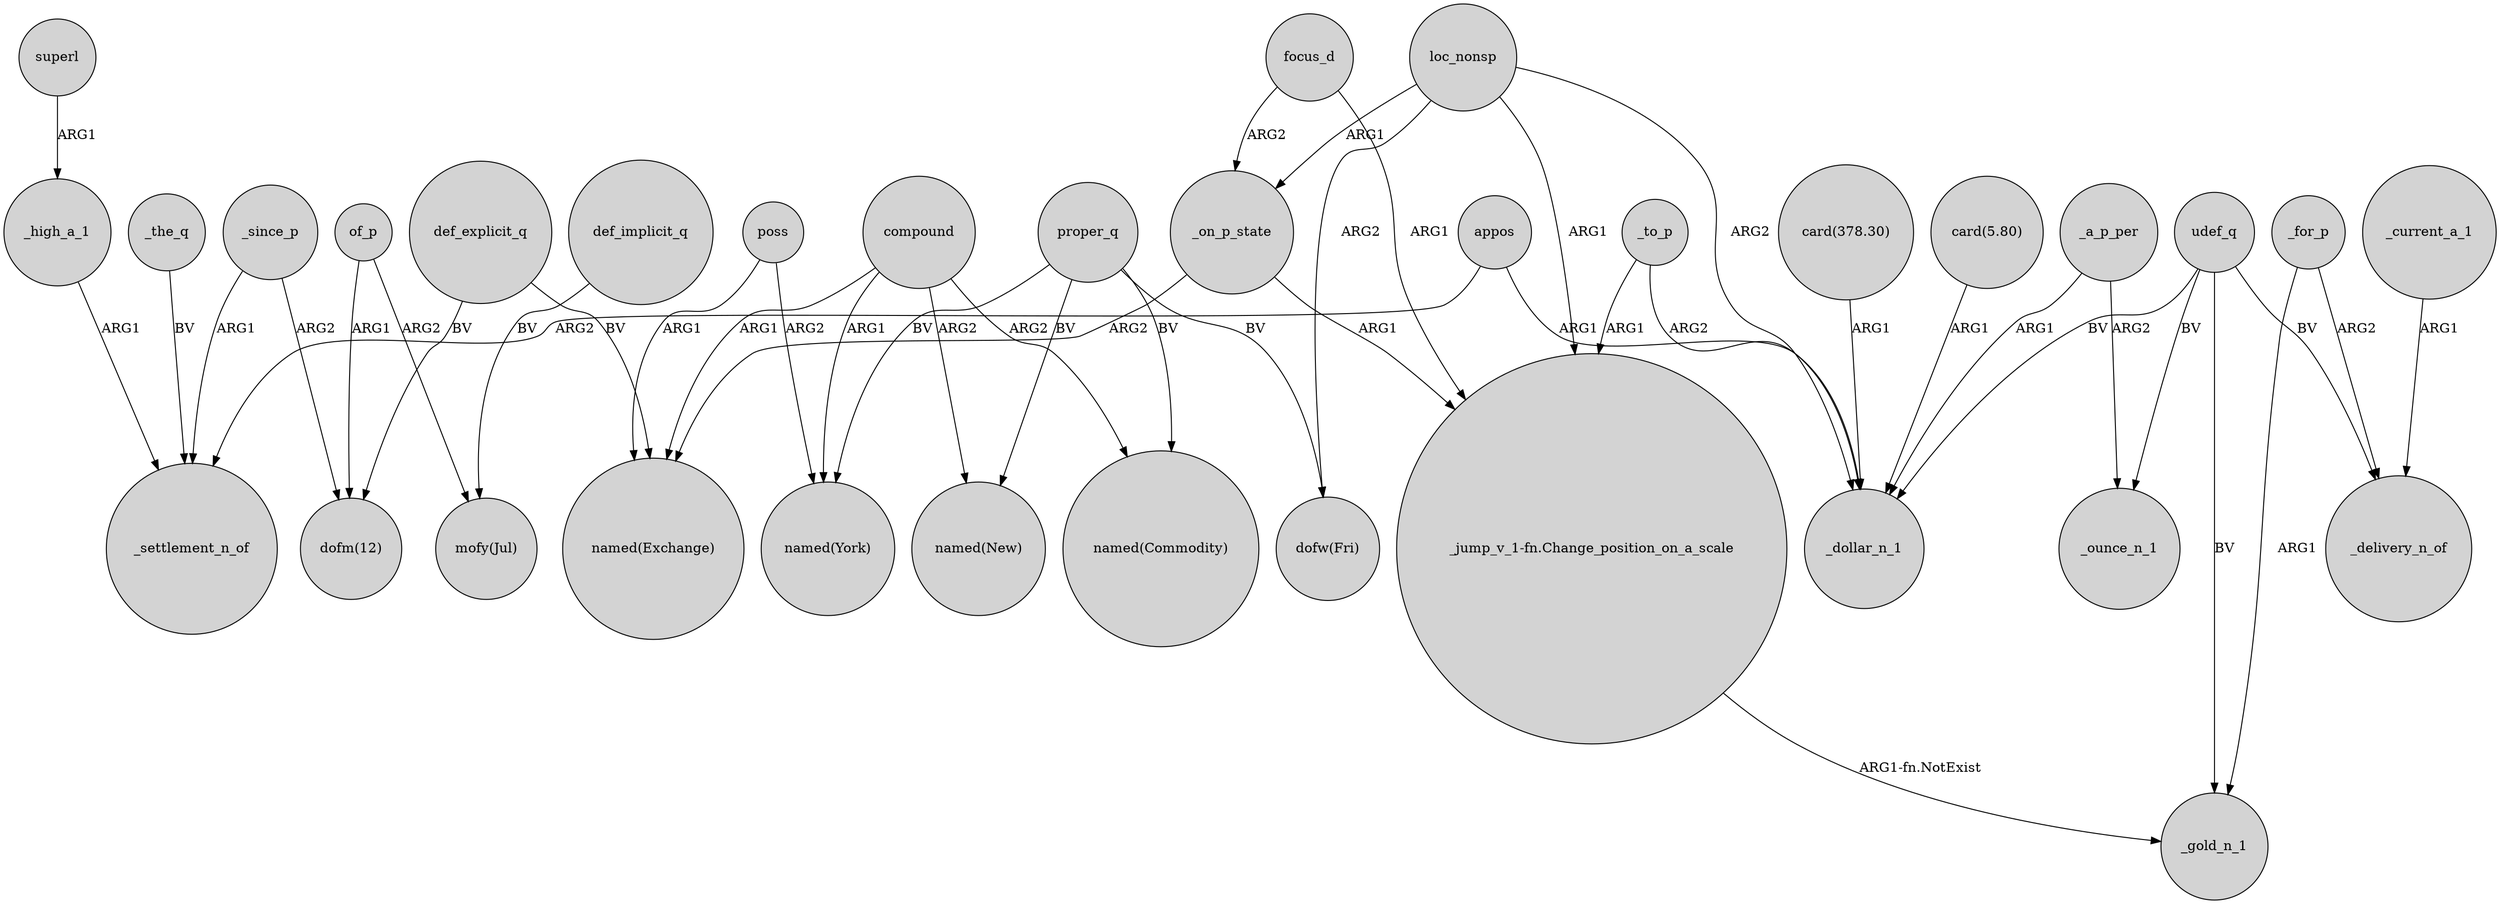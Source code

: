digraph {
	node [shape=circle style=filled]
	_high_a_1 -> _settlement_n_of [label=ARG1]
	_on_p_state -> "_jump_v_1-fn.Change_position_on_a_scale" [label=ARG1]
	proper_q -> "dofw(Fri)" [label=BV]
	compound -> "named(New)" [label=ARG2]
	_to_p -> _dollar_n_1 [label=ARG2]
	def_implicit_q -> "mofy(Jul)" [label=BV]
	_to_p -> "_jump_v_1-fn.Change_position_on_a_scale" [label=ARG1]
	proper_q -> "named(New)" [label=BV]
	focus_d -> _on_p_state [label=ARG2]
	udef_q -> _delivery_n_of [label=BV]
	"_jump_v_1-fn.Change_position_on_a_scale" -> _gold_n_1 [label="ARG1-fn.NotExist"]
	superl -> _high_a_1 [label=ARG1]
	udef_q -> _ounce_n_1 [label=BV]
	loc_nonsp -> _on_p_state [label=ARG1]
	loc_nonsp -> _dollar_n_1 [label=ARG2]
	poss -> "named(Exchange)" [label=ARG1]
	_on_p_state -> "named(Exchange)" [label=ARG2]
	loc_nonsp -> "dofw(Fri)" [label=ARG2]
	"card(378.30)" -> _dollar_n_1 [label=ARG1]
	of_p -> "mofy(Jul)" [label=ARG2]
	compound -> "named(Commodity)" [label=ARG2]
	_a_p_per -> _dollar_n_1 [label=ARG1]
	poss -> "named(York)" [label=ARG2]
	_since_p -> _settlement_n_of [label=ARG1]
	_the_q -> _settlement_n_of [label=BV]
	_a_p_per -> _ounce_n_1 [label=ARG2]
	of_p -> "dofm(12)" [label=ARG1]
	compound -> "named(York)" [label=ARG1]
	"card(5.80)" -> _dollar_n_1 [label=ARG1]
	udef_q -> _gold_n_1 [label=BV]
	_for_p -> _delivery_n_of [label=ARG2]
	compound -> "named(Exchange)" [label=ARG1]
	appos -> _dollar_n_1 [label=ARG1]
	_since_p -> "dofm(12)" [label=ARG2]
	def_explicit_q -> "dofm(12)" [label=BV]
	appos -> _settlement_n_of [label=ARG2]
	_current_a_1 -> _delivery_n_of [label=ARG1]
	_for_p -> _gold_n_1 [label=ARG1]
	proper_q -> "named(York)" [label=BV]
	def_explicit_q -> "named(Exchange)" [label=BV]
	proper_q -> "named(Commodity)" [label=BV]
	udef_q -> _dollar_n_1 [label=BV]
	loc_nonsp -> "_jump_v_1-fn.Change_position_on_a_scale" [label=ARG1]
	focus_d -> "_jump_v_1-fn.Change_position_on_a_scale" [label=ARG1]
}
